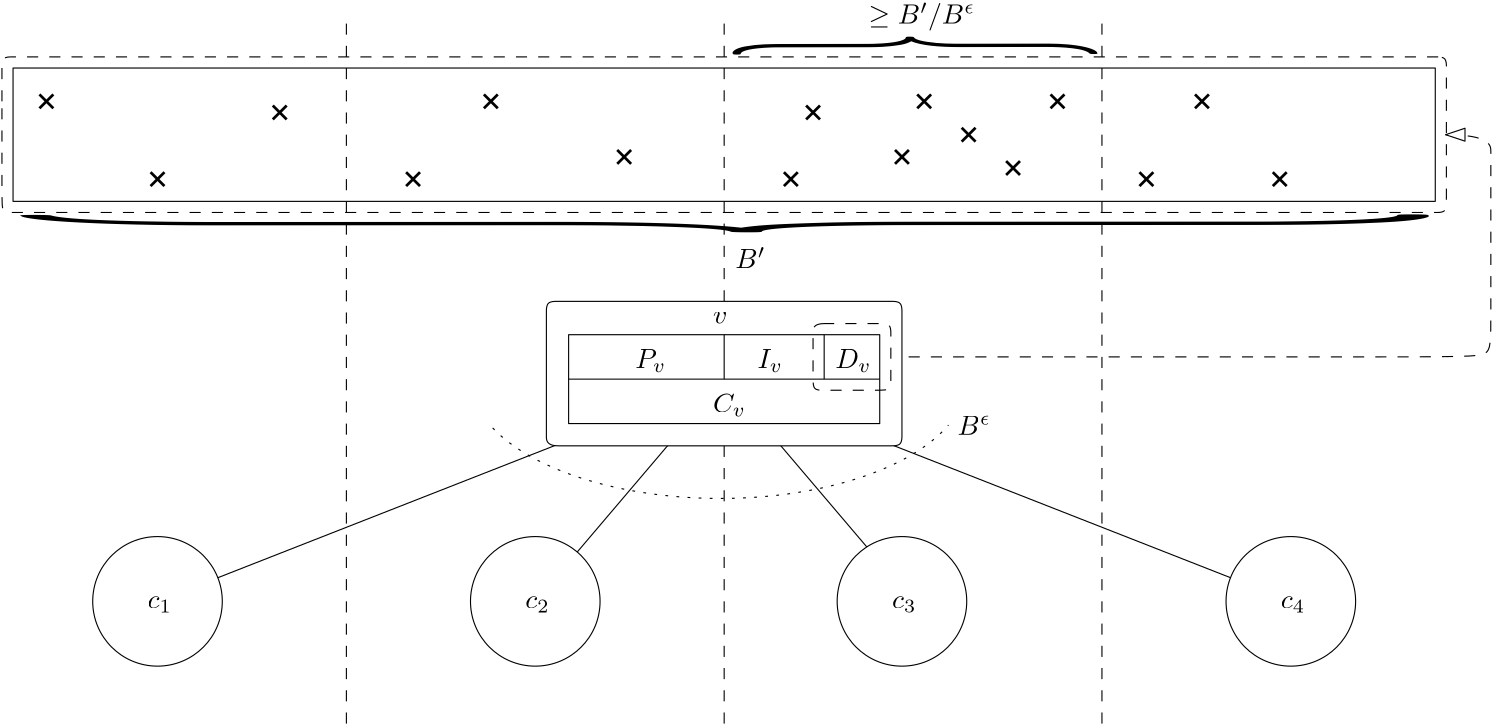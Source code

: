 <?xml version="1.0"?>
<!DOCTYPE ipe SYSTEM "ipe.dtd">
<ipe version="70107" creator="Ipe 7.2.2">
<info created="D:20160503183544" modified="D:20160601132735"/>
<ipestyle name="basic">
<symbol name="arrow/arc(spx)">
<path stroke="sym-stroke" fill="sym-stroke" pen="sym-pen">
0 0 m
-1 0.333 l
-1 -0.333 l
h
</path>
</symbol>
<symbol name="arrow/farc(spx)">
<path stroke="sym-stroke" fill="white" pen="sym-pen">
0 0 m
-1 0.333 l
-1 -0.333 l
h
</path>
</symbol>
<symbol name="arrow/ptarc(spx)">
<path stroke="sym-stroke" fill="sym-stroke" pen="sym-pen">
0 0 m
-1 0.333 l
-0.8 0 l
-1 -0.333 l
h
</path>
</symbol>
<symbol name="arrow/fptarc(spx)">
<path stroke="sym-stroke" fill="white" pen="sym-pen">
0 0 m
-1 0.333 l
-0.8 0 l
-1 -0.333 l
h
</path>
</symbol>
<symbol name="mark/circle(sx)" transformations="translations">
<path fill="sym-stroke">
0.6 0 0 0.6 0 0 e
0.4 0 0 0.4 0 0 e
</path>
</symbol>
<symbol name="mark/disk(sx)" transformations="translations">
<path fill="sym-stroke">
0.6 0 0 0.6 0 0 e
</path>
</symbol>
<symbol name="mark/fdisk(sfx)" transformations="translations">
<group>
<path fill="sym-fill">
0.5 0 0 0.5 0 0 e
</path>
<path fill="sym-stroke" fillrule="eofill">
0.6 0 0 0.6 0 0 e
0.4 0 0 0.4 0 0 e
</path>
</group>
</symbol>
<symbol name="mark/box(sx)" transformations="translations">
<path fill="sym-stroke" fillrule="eofill">
-0.6 -0.6 m
0.6 -0.6 l
0.6 0.6 l
-0.6 0.6 l
h
-0.4 -0.4 m
0.4 -0.4 l
0.4 0.4 l
-0.4 0.4 l
h
</path>
</symbol>
<symbol name="mark/square(sx)" transformations="translations">
<path fill="sym-stroke">
-0.6 -0.6 m
0.6 -0.6 l
0.6 0.6 l
-0.6 0.6 l
h
</path>
</symbol>
<symbol name="mark/fsquare(sfx)" transformations="translations">
<group>
<path fill="sym-fill">
-0.5 -0.5 m
0.5 -0.5 l
0.5 0.5 l
-0.5 0.5 l
h
</path>
<path fill="sym-stroke" fillrule="eofill">
-0.6 -0.6 m
0.6 -0.6 l
0.6 0.6 l
-0.6 0.6 l
h
-0.4 -0.4 m
0.4 -0.4 l
0.4 0.4 l
-0.4 0.4 l
h
</path>
</group>
</symbol>
<symbol name="mark/cross(sx)" transformations="translations">
<group>
<path fill="sym-stroke">
-0.43 -0.57 m
0.57 0.43 l
0.43 0.57 l
-0.57 -0.43 l
h
</path>
<path fill="sym-stroke">
-0.43 0.57 m
0.57 -0.43 l
0.43 -0.57 l
-0.57 0.43 l
h
</path>
</group>
</symbol>
<symbol name="arrow/fnormal(spx)">
<path stroke="sym-stroke" fill="white" pen="sym-pen">
0 0 m
-1 0.333 l
-1 -0.333 l
h
</path>
</symbol>
<symbol name="arrow/pointed(spx)">
<path stroke="sym-stroke" fill="sym-stroke" pen="sym-pen">
0 0 m
-1 0.333 l
-0.8 0 l
-1 -0.333 l
h
</path>
</symbol>
<symbol name="arrow/fpointed(spx)">
<path stroke="sym-stroke" fill="white" pen="sym-pen">
0 0 m
-1 0.333 l
-0.8 0 l
-1 -0.333 l
h
</path>
</symbol>
<symbol name="arrow/linear(spx)">
<path stroke="sym-stroke" pen="sym-pen">
-1 0.333 m
0 0 l
-1 -0.333 l
</path>
</symbol>
<symbol name="arrow/fdouble(spx)">
<path stroke="sym-stroke" fill="white" pen="sym-pen">
0 0 m
-1 0.333 l
-1 -0.333 l
h
-1 0 m
-2 0.333 l
-2 -0.333 l
h
</path>
</symbol>
<symbol name="arrow/double(spx)">
<path stroke="sym-stroke" fill="sym-stroke" pen="sym-pen">
0 0 m
-1 0.333 l
-1 -0.333 l
h
-1 0 m
-2 0.333 l
-2 -0.333 l
h
</path>
</symbol>
<pen name="heavier" value="0.8"/>
<pen name="fat" value="1.2"/>
<pen name="ultrafat" value="2"/>
<symbolsize name="large" value="5"/>
<symbolsize name="small" value="2"/>
<symbolsize name="tiny" value="1.1"/>
<arrowsize name="large" value="10"/>
<arrowsize name="small" value="5"/>
<arrowsize name="tiny" value="3"/>
<color name="red" value="1 0 0"/>
<color name="green" value="0 1 0"/>
<color name="blue" value="0 0 1"/>
<color name="yellow" value="1 1 0"/>
<color name="orange" value="1 0.647 0"/>
<color name="gold" value="1 0.843 0"/>
<color name="purple" value="0.627 0.125 0.941"/>
<color name="gray" value="0.745"/>
<color name="brown" value="0.647 0.165 0.165"/>
<color name="navy" value="0 0 0.502"/>
<color name="pink" value="1 0.753 0.796"/>
<color name="seagreen" value="0.18 0.545 0.341"/>
<color name="turquoise" value="0.251 0.878 0.816"/>
<color name="violet" value="0.933 0.51 0.933"/>
<color name="darkblue" value="0 0 0.545"/>
<color name="darkcyan" value="0 0.545 0.545"/>
<color name="darkgray" value="0.663"/>
<color name="darkgreen" value="0 0.392 0"/>
<color name="darkmagenta" value="0.545 0 0.545"/>
<color name="darkorange" value="1 0.549 0"/>
<color name="darkred" value="0.545 0 0"/>
<color name="lightblue" value="0.678 0.847 0.902"/>
<color name="lightcyan" value="0.878 1 1"/>
<color name="lightgray" value="0.827"/>
<color name="lightgreen" value="0.565 0.933 0.565"/>
<color name="lightyellow" value="1 1 0.878"/>
<dashstyle name="dashed" value="[4] 0"/>
<dashstyle name="dotted" value="[1 3] 0"/>
<dashstyle name="dash dotted" value="[4 2 1 2] 0"/>
<dashstyle name="dash dot dotted" value="[4 2 1 2 1 2] 0"/>
<textsize name="large" value="\large"/>
<textsize name="Large" value="\Large"/>
<textsize name="LARGE" value="\LARGE"/>
<textsize name="huge" value="\huge"/>
<textsize name="Huge" value="\Huge"/>
<textsize name="small" value="\small"/>
<textsize name="footnote" value="\footnotesize"/>
<textsize name="tiny" value="\tiny"/>
<textstyle name="center" begin="\begin{center}" end="\end{center}"/>
<textstyle name="itemize" begin="\begin{itemize}" end="\end{itemize}"/>
<textstyle name="item" begin="\begin{itemize}\item{}" end="\end{itemize}"/>
<gridsize name="4 pts" value="4"/>
<gridsize name="8 pts (~3 mm)" value="8"/>
<gridsize name="16 pts (~6 mm)" value="16"/>
<gridsize name="32 pts (~12 mm)" value="32"/>
<gridsize name="10 pts (~3.5 mm)" value="10"/>
<gridsize name="20 pts (~7 mm)" value="20"/>
<gridsize name="14 pts (~5 mm)" value="14"/>
<gridsize name="28 pts (~10 mm)" value="28"/>
<gridsize name="56 pts (~20 mm)" value="56"/>
<anglesize name="90 deg" value="90"/>
<anglesize name="60 deg" value="60"/>
<anglesize name="45 deg" value="45"/>
<anglesize name="30 deg" value="30"/>
<anglesize name="22.5 deg" value="22.5"/>
<opacity name="10%" value="0.1"/>
<opacity name="30%" value="0.3"/>
<opacity name="50%" value="0.5"/>
<opacity name="75%" value="0.75"/>
<tiling name="falling" angle="-60" step="4" width="1"/>
<tiling name="rising" angle="30" step="4" width="1"/>
</ipestyle>
<page>
<layer name="alpha"/>
<view layers="alpha" active="alpha"/>
<path layer="alpha" matrix="1.04082 0 0 1 4.89796 -96" stroke="black" fill="white">
272 784 m
76 704 l
76 704 l
76 704 l
</path>
<path matrix="1.0625 0 0 1 -1 -96" stroke="black" fill="white">
272 784 m
208 704 l
208 704 l
</path>
<path matrix="1 0 0 1 16 -96" stroke="black" fill="white">
272 784 m
340 704 l
340 704 l
</path>
<path matrix="1.02 0 0 1 10.56 -96" stroke="black" fill="white">
272 784 m
472 704 l
472 704 l
</path>
<path matrix="1 0 0 1 -4 -4" stroke="black" dash="dashed">
156 568 m
156 820 l
156 820 l
</path>
<path matrix="1 0 0 1 132 -4" stroke="black" dash="dashed">
156 568 m
156 820 l
156 820 l
</path>
<path matrix="1 0 0 1 268 -4" stroke="black" dash="dashed">
156 568 m
156 820 l
156 820 l
</path>
<path stroke="black">
32 800 m
32 752 l
544 752 l
544 800 l
h
</path>
<path matrix="1.01887 0 0 1 -6.56604 0" stroke="black" dash="dashed" rarrow="farc/normal">
544 776 m
560 776
560 768
560 768
560 704
560 696
548 696
348 696
348 696 c
</path>
<use name="mark/cross(sx)" pos="44 788" size="large" stroke="black"/>
<use name="mark/cross(sx)" pos="84 760" size="large" stroke="black"/>
<use name="mark/cross(sx)" pos="128 784" size="large" stroke="black"/>
<use name="mark/cross(sx)" pos="176 760" size="large" stroke="black"/>
<use name="mark/cross(sx)" pos="204 788" size="large" stroke="black"/>
<use name="mark/cross(sx)" pos="312 760" size="large" stroke="black"/>
<use name="mark/cross(sx)" pos="360 788" size="large" stroke="black"/>
<use name="mark/cross(sx)" pos="440 760" size="large" stroke="black"/>
<use name="mark/cross(sx)" pos="460 788" size="large" stroke="black"/>
<use name="mark/cross(sx)" pos="488 760" size="large" stroke="black"/>
<use matrix="1 0 0 1 -148 -8" name="mark/cross(sx)" pos="524 784" size="large" stroke="black"/>
<use name="mark/cross(sx)" pos="392 764" size="large" stroke="black"/>
<use name="mark/cross(sx)" pos="320 784" size="large" stroke="black"/>
<use name="mark/cross(sx)" pos="252 768" size="large" stroke="black"/>
<use name="mark/cross(sx)" pos="352 768" size="large" stroke="black"/>
<use name="mark/cross(sx)" pos="408 788" size="large" stroke="black"/>
<text matrix="-0.255982 0.722425 -5.30345 -0.00770917 4041.24 742.469" pos="92 684" stroke="black" type="label" width="12.394" height="18.587" depth="6.2" valign="baseline" size="Huge">\}</text>
<text matrix="1 0 0 1 -12 -12" transformations="translations" pos="352 828" stroke="black" type="label" width="38.224" height="7.49" depth="2.49" valign="baseline">$\geq B&apos;/B^\epsilon$</text>
<text matrix="-0.987259 0.722425 -20.4541 -0.00770917 14506.22 678.469" pos="92 684" stroke="black" type="label" width="12.394" height="18.587" depth="6.2" valign="baseline" size="Huge">\{</text>
<text matrix="1 0 0 1 0 -4" transformations="translations" pos="292 732" stroke="black" type="label" width="10.852" height="7.49" depth="0" valign="baseline">$B&apos;$</text>
<path matrix="1.06667 0 0 1.08333 -19.2 -59.6667" stroke="black" fill="white">
232 668 m
228 668
228 672
228 672
228 712
228 712
228 716
232 716
232 716
344 716
344 716
348 716
348 712
348 712
348 672
348 672
348 668
344 668
344 668
232 668
232 668 c
</path>
<path matrix="1.16667 0 0 1 26.667 -80" stroke="black" fill="1">
176 784 m
176 752 l
272 752 l
272 784 l
h
</path>
<path matrix="1.16667 0 0 1 -29.333 -96" stroke="black">
224 784 m
320 784 l
</path>
<path matrix="1 0 0 1 32 -96" stroke="black">
256 800 m
256 784 l
</path>
<path matrix="1 0 0 1 36 -96" stroke="black">
288 800 m
288 784 l
</path>
<text matrix="1 0 0 1 28 -96" transformations="translations" pos="300 788" stroke="black" type="label" width="12.982" height="6.812" depth="1.49" valign="baseline">$D_v$</text>
<text matrix="1 0 0 1 0 -4" transformations="translations" pos="284 712" stroke="black" type="label" width="5.187" height="4.289" depth="0" valign="baseline">$v$</text>
<text matrix="1 0 0 1 32 -96" transformations="translations" pos="268 788" stroke="black" type="label" width="9.113" height="6.812" depth="1.49" valign="baseline">$I_{v}$</text>
<text matrix="1 0 0 1 24 -100" transformations="translations" pos="232 792" stroke="black" type="label" width="11.13" height="6.812" depth="1.49" valign="baseline">$P_{v}$</text>
<text matrix="1 0 0 1 0 -4" transformations="translations" pos="284 680" stroke="black" type="label" width="11.854" height="6.812" depth="1.49" valign="baseline">$C_{v}$</text>
<path stroke="black" dash="dashed">
324 708 m
320 708
320 704
320 704
320 688
320 684
324 684
324 684
344 684
348 684
348 688
348 688
348 704
348 704
348 708
344 708
344 708
324 708
324 708 c
</path>
<path stroke="black" dash="dashed">
28 788 m
28 800
28 800
28 804
32 804
32 804
544 804
548 804
544 804
548 804
548 800
548 800
548 752
548 752
548 748
544 748
544 748
32 748
32 748
28 748
28 752
28 788
28 788 c
</path>
<path matrix="-0.89769 -0.530462 1.11003 -0.434548 -273.208 1090.33" stroke="black" dash="dotted">
264 644 m
62.6099 0 0 62.6099 208 672 190.009 731.969 a
</path>
<text transformations="translations" pos="372 668" stroke="black" type="label" width="11.875" height="6.808" depth="0" valign="baseline">$B^{\epsilon}$</text>
<path stroke="black" fill="white">
23.3238 0 0 23.3238 84 608 e
</path>
<text matrix="1 0 0 1 0.414352 -2.48611" transformations="translations" pos="80 608" stroke="black" type="label" width="8.781" height="4.294" depth="1.49" valign="baseline">$c_1$</text>
<path matrix="1 0 0 1 136 0" stroke="black" fill="white">
23.3238 0 0 23.3238 84 608 e
</path>
<text matrix="1 0 0 1 136.414 -2.48611" transformations="translations" pos="80 608" stroke="black" type="label" width="8.781" height="4.294" depth="1.49" valign="baseline">$c_2$</text>
<path matrix="1 0 0 1 268 0" stroke="black" fill="white">
23.3238 0 0 23.3238 84 608 e
</path>
<text matrix="1 0 0 1 268.414 -2.48611" transformations="translations" pos="80 608" stroke="black" type="label" width="8.781" height="4.294" depth="1.49" valign="baseline">$c_3$</text>
<path matrix="1 0 0 1 408 0" stroke="black" fill="white">
23.3238 0 0 23.3238 84 608 e
</path>
<text matrix="1 0 0 1 408.414 -2.48611" transformations="translations" pos="80 608" stroke="black" type="label" width="8.781" height="4.294" depth="1.49" valign="baseline">$c_4$</text>
</page>
</ipe>

